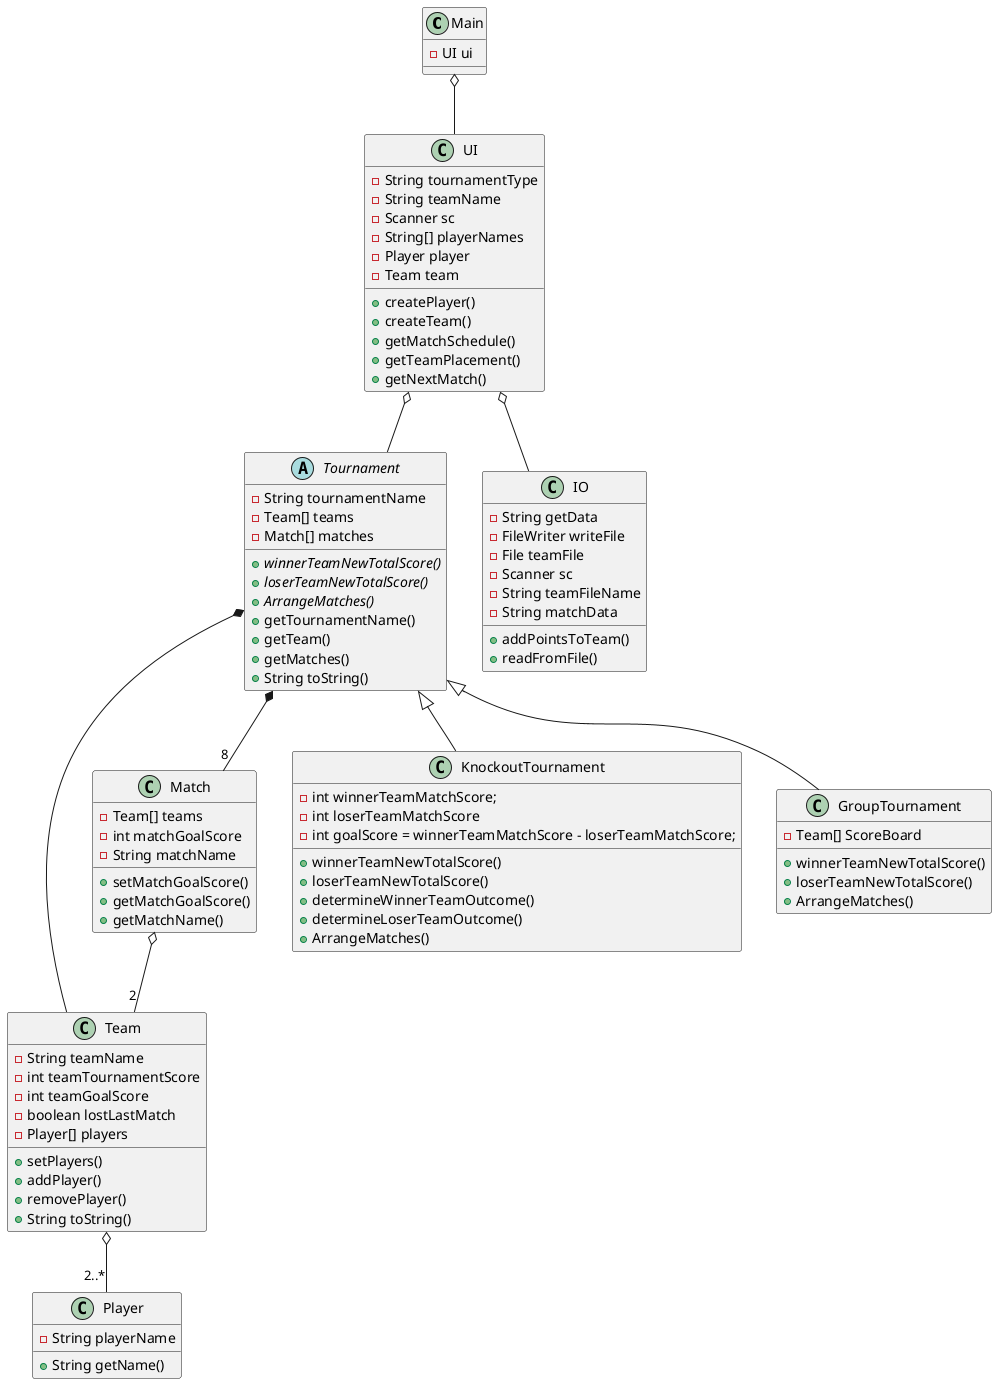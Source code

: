 @startuml
'https://plantuml.com/class-diagram

class Main{
-UI ui
}

class Player {
-String playerName
+String getName()
}

class Team {
-String teamName
-int teamTournamentScore
-int teamGoalScore
-boolean lostLastMatch
-Player[] players
+setPlayers()
+addPlayer()
+removePlayer()
+String toString()
}

class Match{
-Team[] teams
-int matchGoalScore
-String matchName

+setMatchGoalScore()
+getMatchGoalScore()
+getMatchName()
}

abstract Tournament {
-String tournamentName
-Team[] teams
-Match[] matches
+{abstract}winnerTeamNewTotalScore()
+{abstract}loserTeamNewTotalScore()
+{abstract}ArrangeMatches()
+getTournamentName()
+getTeam()
+getMatches()
+String toString()
}

class KnockoutTournament{
-int winnerTeamMatchScore;
-int loserTeamMatchScore
-int goalScore = winnerTeamMatchScore - loserTeamMatchScore;
+winnerTeamNewTotalScore()
+loserTeamNewTotalScore()
+determineWinnerTeamOutcome()
+determineLoserTeamOutcome()
+ArrangeMatches()
}

class GroupTournament{
-Team[] ScoreBoard
+winnerTeamNewTotalScore()
+loserTeamNewTotalScore()
+ArrangeMatches()
}

class UI {
-String tournamentType
-String teamName
-Scanner sc
-String[] playerNames
-Player player
-Team team
+createPlayer()
+createTeam()
+getMatchSchedule()
+getTeamPlacement()
+getNextMatch()
}

class IO {
-String getData
-FileWriter writeFile
-File teamFile
-Scanner sc
-String teamFileName
-String matchData
+addPointsToTeam()
+readFromFile()
}


UI o-- Tournament
UI o-- IO
Tournament *-- "8" Match
Tournament *-- Team
Match o-- "2" Team
Team o-- "2..*" Player
Tournament <|-- KnockoutTournament
Tournament <|-- GroupTournament
Main o-- UI
@enduml